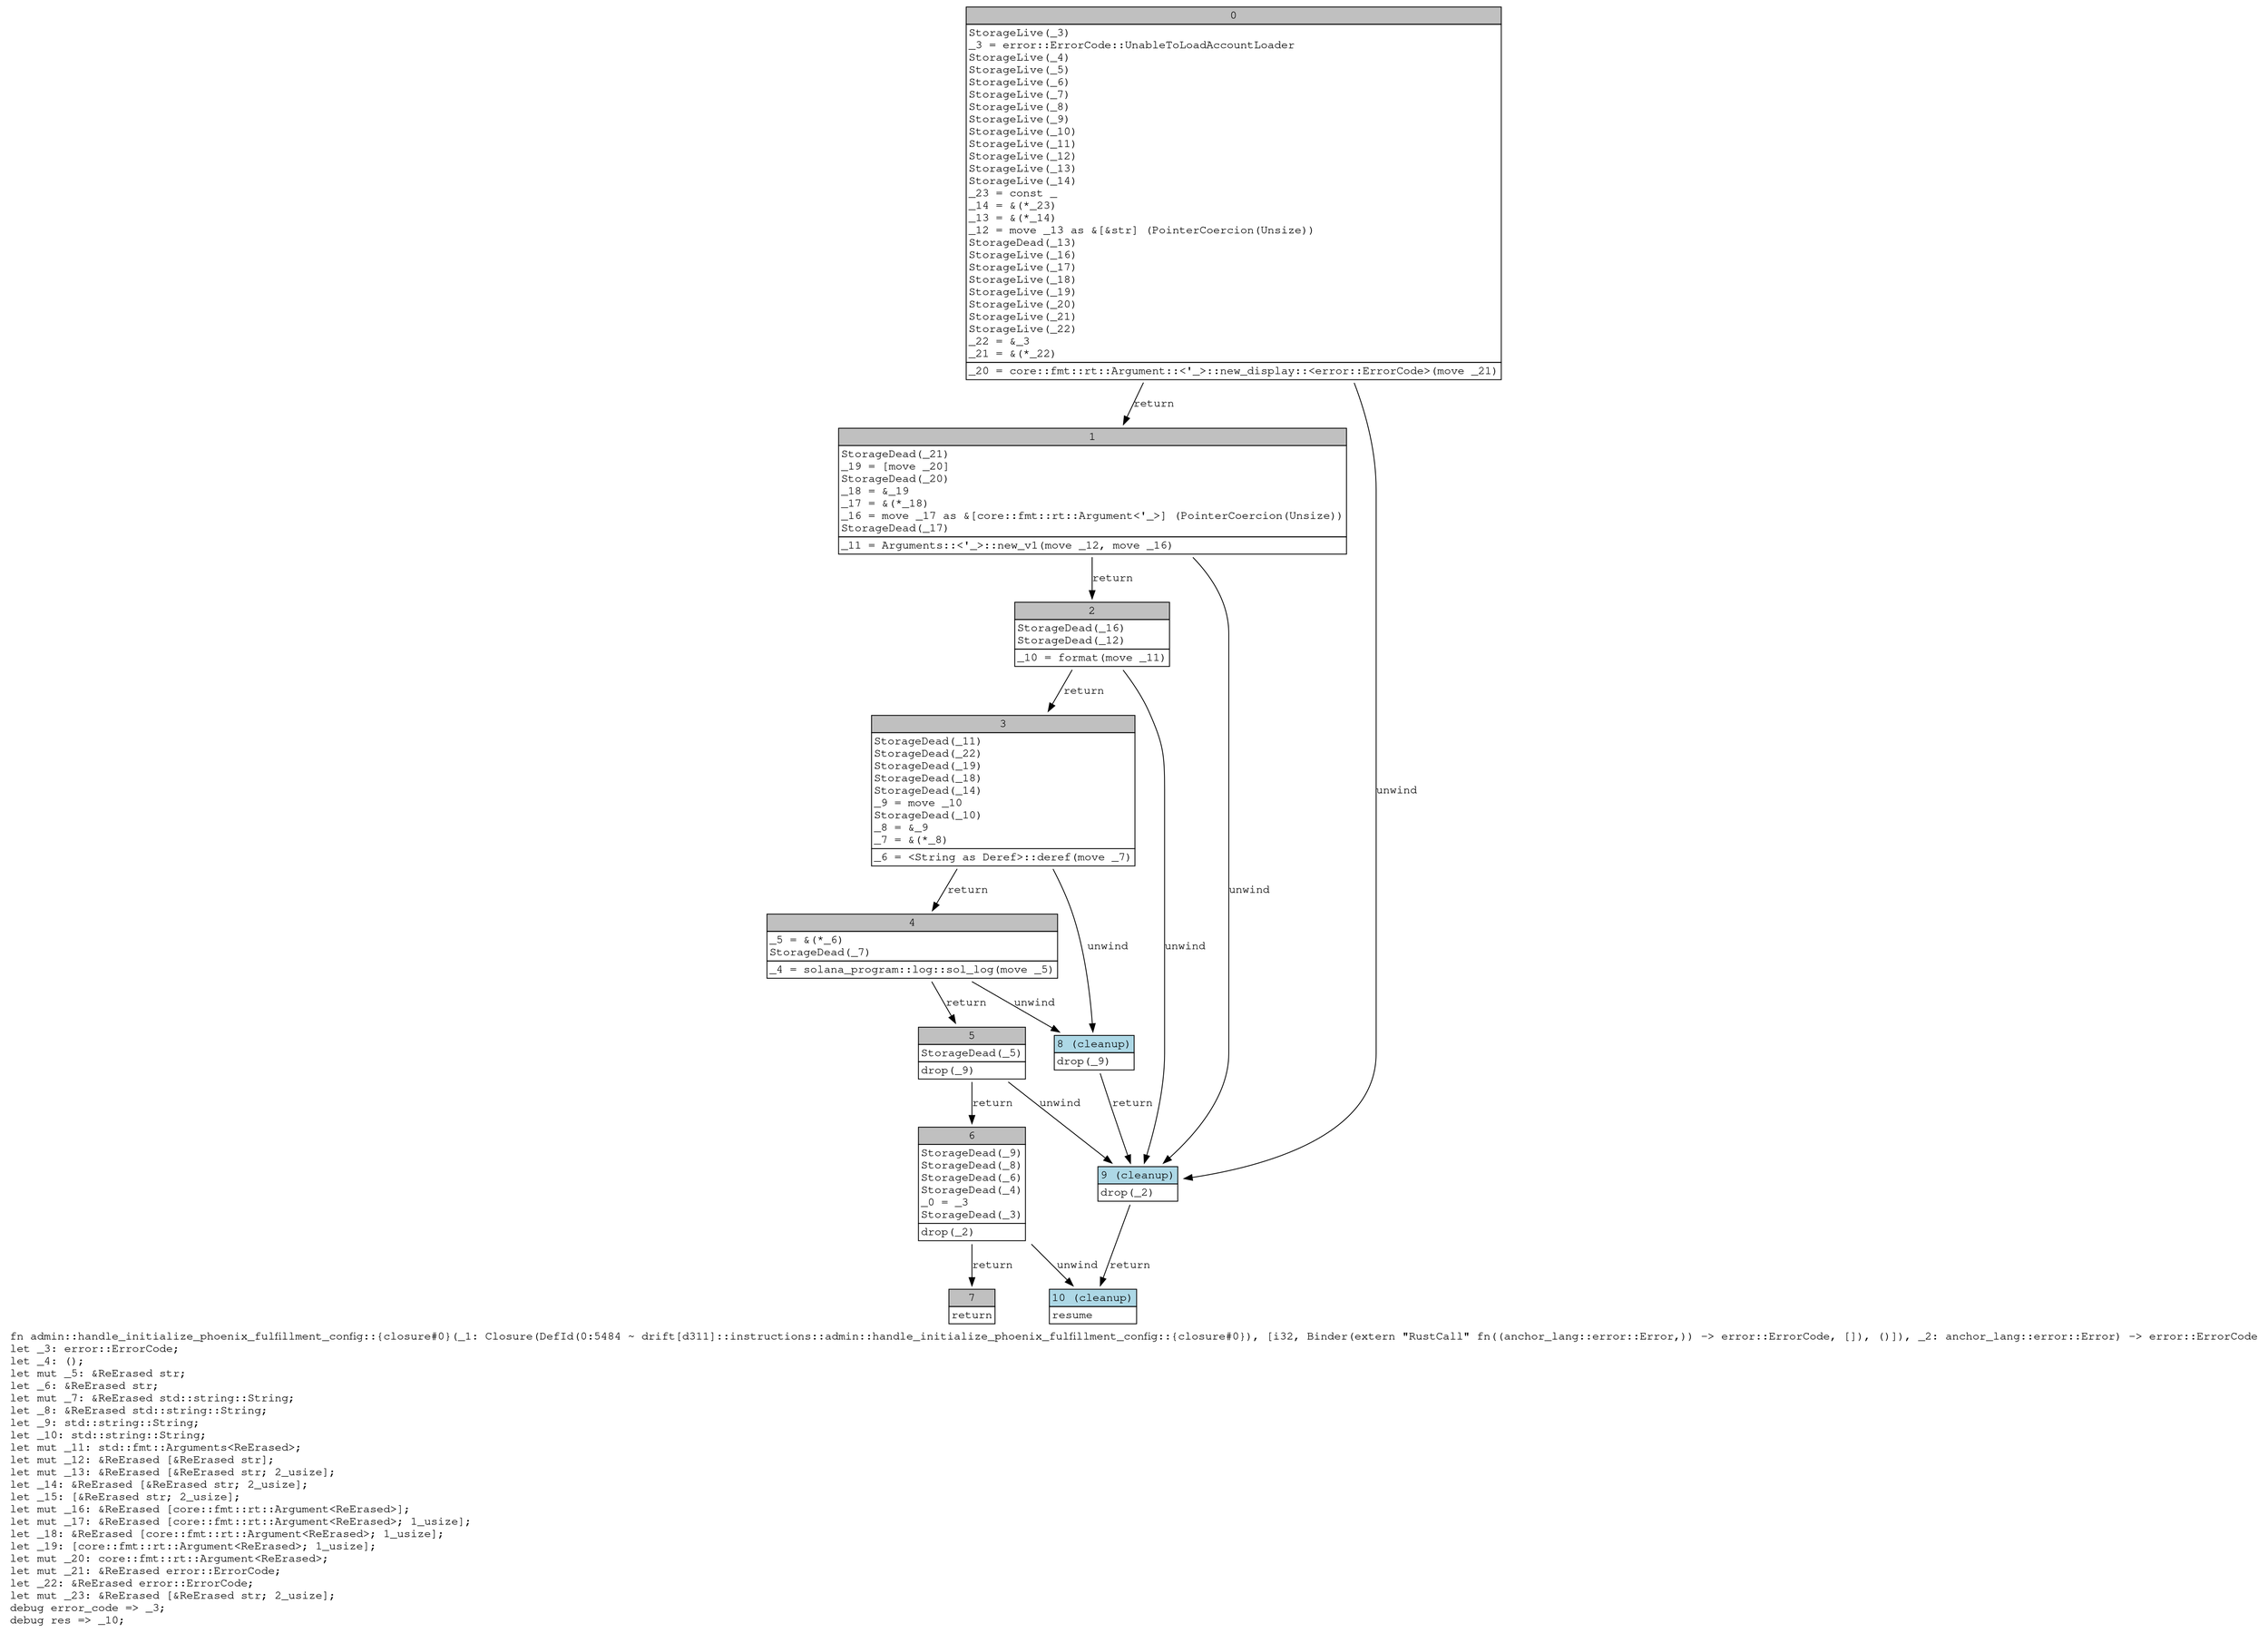 digraph Mir_0_5484 {
    graph [fontname="Courier, monospace"];
    node [fontname="Courier, monospace"];
    edge [fontname="Courier, monospace"];
    label=<fn admin::handle_initialize_phoenix_fulfillment_config::{closure#0}(_1: Closure(DefId(0:5484 ~ drift[d311]::instructions::admin::handle_initialize_phoenix_fulfillment_config::{closure#0}), [i32, Binder(extern &quot;RustCall&quot; fn((anchor_lang::error::Error,)) -&gt; error::ErrorCode, []), ()]), _2: anchor_lang::error::Error) -&gt; error::ErrorCode<br align="left"/>let _3: error::ErrorCode;<br align="left"/>let _4: ();<br align="left"/>let mut _5: &amp;ReErased str;<br align="left"/>let _6: &amp;ReErased str;<br align="left"/>let mut _7: &amp;ReErased std::string::String;<br align="left"/>let _8: &amp;ReErased std::string::String;<br align="left"/>let _9: std::string::String;<br align="left"/>let _10: std::string::String;<br align="left"/>let mut _11: std::fmt::Arguments&lt;ReErased&gt;;<br align="left"/>let mut _12: &amp;ReErased [&amp;ReErased str];<br align="left"/>let mut _13: &amp;ReErased [&amp;ReErased str; 2_usize];<br align="left"/>let _14: &amp;ReErased [&amp;ReErased str; 2_usize];<br align="left"/>let _15: [&amp;ReErased str; 2_usize];<br align="left"/>let mut _16: &amp;ReErased [core::fmt::rt::Argument&lt;ReErased&gt;];<br align="left"/>let mut _17: &amp;ReErased [core::fmt::rt::Argument&lt;ReErased&gt;; 1_usize];<br align="left"/>let _18: &amp;ReErased [core::fmt::rt::Argument&lt;ReErased&gt;; 1_usize];<br align="left"/>let _19: [core::fmt::rt::Argument&lt;ReErased&gt;; 1_usize];<br align="left"/>let mut _20: core::fmt::rt::Argument&lt;ReErased&gt;;<br align="left"/>let mut _21: &amp;ReErased error::ErrorCode;<br align="left"/>let _22: &amp;ReErased error::ErrorCode;<br align="left"/>let mut _23: &amp;ReErased [&amp;ReErased str; 2_usize];<br align="left"/>debug error_code =&gt; _3;<br align="left"/>debug res =&gt; _10;<br align="left"/>>;
    bb0__0_5484 [shape="none", label=<<table border="0" cellborder="1" cellspacing="0"><tr><td bgcolor="gray" align="center" colspan="1">0</td></tr><tr><td align="left" balign="left">StorageLive(_3)<br/>_3 = error::ErrorCode::UnableToLoadAccountLoader<br/>StorageLive(_4)<br/>StorageLive(_5)<br/>StorageLive(_6)<br/>StorageLive(_7)<br/>StorageLive(_8)<br/>StorageLive(_9)<br/>StorageLive(_10)<br/>StorageLive(_11)<br/>StorageLive(_12)<br/>StorageLive(_13)<br/>StorageLive(_14)<br/>_23 = const _<br/>_14 = &amp;(*_23)<br/>_13 = &amp;(*_14)<br/>_12 = move _13 as &amp;[&amp;str] (PointerCoercion(Unsize))<br/>StorageDead(_13)<br/>StorageLive(_16)<br/>StorageLive(_17)<br/>StorageLive(_18)<br/>StorageLive(_19)<br/>StorageLive(_20)<br/>StorageLive(_21)<br/>StorageLive(_22)<br/>_22 = &amp;_3<br/>_21 = &amp;(*_22)<br/></td></tr><tr><td align="left">_20 = core::fmt::rt::Argument::&lt;'_&gt;::new_display::&lt;error::ErrorCode&gt;(move _21)</td></tr></table>>];
    bb1__0_5484 [shape="none", label=<<table border="0" cellborder="1" cellspacing="0"><tr><td bgcolor="gray" align="center" colspan="1">1</td></tr><tr><td align="left" balign="left">StorageDead(_21)<br/>_19 = [move _20]<br/>StorageDead(_20)<br/>_18 = &amp;_19<br/>_17 = &amp;(*_18)<br/>_16 = move _17 as &amp;[core::fmt::rt::Argument&lt;'_&gt;] (PointerCoercion(Unsize))<br/>StorageDead(_17)<br/></td></tr><tr><td align="left">_11 = Arguments::&lt;'_&gt;::new_v1(move _12, move _16)</td></tr></table>>];
    bb2__0_5484 [shape="none", label=<<table border="0" cellborder="1" cellspacing="0"><tr><td bgcolor="gray" align="center" colspan="1">2</td></tr><tr><td align="left" balign="left">StorageDead(_16)<br/>StorageDead(_12)<br/></td></tr><tr><td align="left">_10 = format(move _11)</td></tr></table>>];
    bb3__0_5484 [shape="none", label=<<table border="0" cellborder="1" cellspacing="0"><tr><td bgcolor="gray" align="center" colspan="1">3</td></tr><tr><td align="left" balign="left">StorageDead(_11)<br/>StorageDead(_22)<br/>StorageDead(_19)<br/>StorageDead(_18)<br/>StorageDead(_14)<br/>_9 = move _10<br/>StorageDead(_10)<br/>_8 = &amp;_9<br/>_7 = &amp;(*_8)<br/></td></tr><tr><td align="left">_6 = &lt;String as Deref&gt;::deref(move _7)</td></tr></table>>];
    bb4__0_5484 [shape="none", label=<<table border="0" cellborder="1" cellspacing="0"><tr><td bgcolor="gray" align="center" colspan="1">4</td></tr><tr><td align="left" balign="left">_5 = &amp;(*_6)<br/>StorageDead(_7)<br/></td></tr><tr><td align="left">_4 = solana_program::log::sol_log(move _5)</td></tr></table>>];
    bb5__0_5484 [shape="none", label=<<table border="0" cellborder="1" cellspacing="0"><tr><td bgcolor="gray" align="center" colspan="1">5</td></tr><tr><td align="left" balign="left">StorageDead(_5)<br/></td></tr><tr><td align="left">drop(_9)</td></tr></table>>];
    bb6__0_5484 [shape="none", label=<<table border="0" cellborder="1" cellspacing="0"><tr><td bgcolor="gray" align="center" colspan="1">6</td></tr><tr><td align="left" balign="left">StorageDead(_9)<br/>StorageDead(_8)<br/>StorageDead(_6)<br/>StorageDead(_4)<br/>_0 = _3<br/>StorageDead(_3)<br/></td></tr><tr><td align="left">drop(_2)</td></tr></table>>];
    bb7__0_5484 [shape="none", label=<<table border="0" cellborder="1" cellspacing="0"><tr><td bgcolor="gray" align="center" colspan="1">7</td></tr><tr><td align="left">return</td></tr></table>>];
    bb8__0_5484 [shape="none", label=<<table border="0" cellborder="1" cellspacing="0"><tr><td bgcolor="lightblue" align="center" colspan="1">8 (cleanup)</td></tr><tr><td align="left">drop(_9)</td></tr></table>>];
    bb9__0_5484 [shape="none", label=<<table border="0" cellborder="1" cellspacing="0"><tr><td bgcolor="lightblue" align="center" colspan="1">9 (cleanup)</td></tr><tr><td align="left">drop(_2)</td></tr></table>>];
    bb10__0_5484 [shape="none", label=<<table border="0" cellborder="1" cellspacing="0"><tr><td bgcolor="lightblue" align="center" colspan="1">10 (cleanup)</td></tr><tr><td align="left">resume</td></tr></table>>];
    bb0__0_5484 -> bb1__0_5484 [label="return"];
    bb0__0_5484 -> bb9__0_5484 [label="unwind"];
    bb1__0_5484 -> bb2__0_5484 [label="return"];
    bb1__0_5484 -> bb9__0_5484 [label="unwind"];
    bb2__0_5484 -> bb3__0_5484 [label="return"];
    bb2__0_5484 -> bb9__0_5484 [label="unwind"];
    bb3__0_5484 -> bb4__0_5484 [label="return"];
    bb3__0_5484 -> bb8__0_5484 [label="unwind"];
    bb4__0_5484 -> bb5__0_5484 [label="return"];
    bb4__0_5484 -> bb8__0_5484 [label="unwind"];
    bb5__0_5484 -> bb6__0_5484 [label="return"];
    bb5__0_5484 -> bb9__0_5484 [label="unwind"];
    bb6__0_5484 -> bb7__0_5484 [label="return"];
    bb6__0_5484 -> bb10__0_5484 [label="unwind"];
    bb8__0_5484 -> bb9__0_5484 [label="return"];
    bb9__0_5484 -> bb10__0_5484 [label="return"];
}
